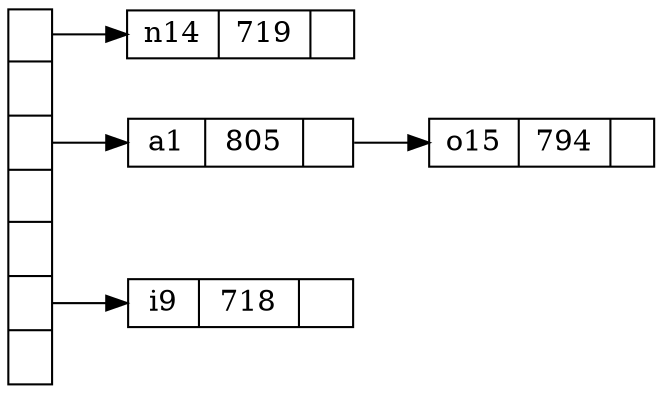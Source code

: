 //hash.dot
digraph hash {
    nodesep=.05;
    rankdir=LR;
    node [shape=record,width=.1,height=.1];

    node0 [label = "<f0> |<f1> |<f2> |<f3> |<f4> |<f5> |<f6>",height=2.5];
    node [width = 1.5];
    node1 [label = "{<n> n14 | 719 |<p> }"];
    node2 [label = "{<n> a1 | 805 |<p> }"];
    node3 [label = "{<n> i9 | 718 |<p> }"];
    node4 [label = "{<n> o15 | 794 |<p> }"] ;
    
    node0:f0 -> node1:n;
    node0:f2 -> node2:n;
    node2:p  -> node4:n;
    node0:f5 -> node3:n;
    
}